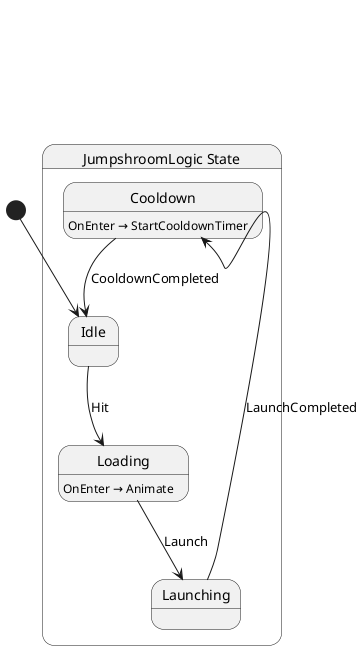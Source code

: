 @startuml JumpshroomLogic
state "JumpshroomLogic State" as GameDemo_JumpshroomLogic_State {
  state "Cooldown" as GameDemo_JumpshroomLogic_State_Cooldown
  state "Idle" as GameDemo_JumpshroomLogic_State_Idle
  state "Launching" as GameDemo_JumpshroomLogic_State_Launching
  state "Loading" as GameDemo_JumpshroomLogic_State_Loading
}

GameDemo_JumpshroomLogic_State_Cooldown --> GameDemo_JumpshroomLogic_State_Idle : CooldownCompleted
GameDemo_JumpshroomLogic_State_Idle --> GameDemo_JumpshroomLogic_State_Loading : Hit
GameDemo_JumpshroomLogic_State_Launching --> GameDemo_JumpshroomLogic_State_Cooldown : LaunchCompleted
GameDemo_JumpshroomLogic_State_Loading --> GameDemo_JumpshroomLogic_State_Launching : Launch

GameDemo_JumpshroomLogic_State_Cooldown : OnEnter → StartCooldownTimer
GameDemo_JumpshroomLogic_State_Loading : OnEnter → Animate

[*] --> GameDemo_JumpshroomLogic_State_Idle
@enduml